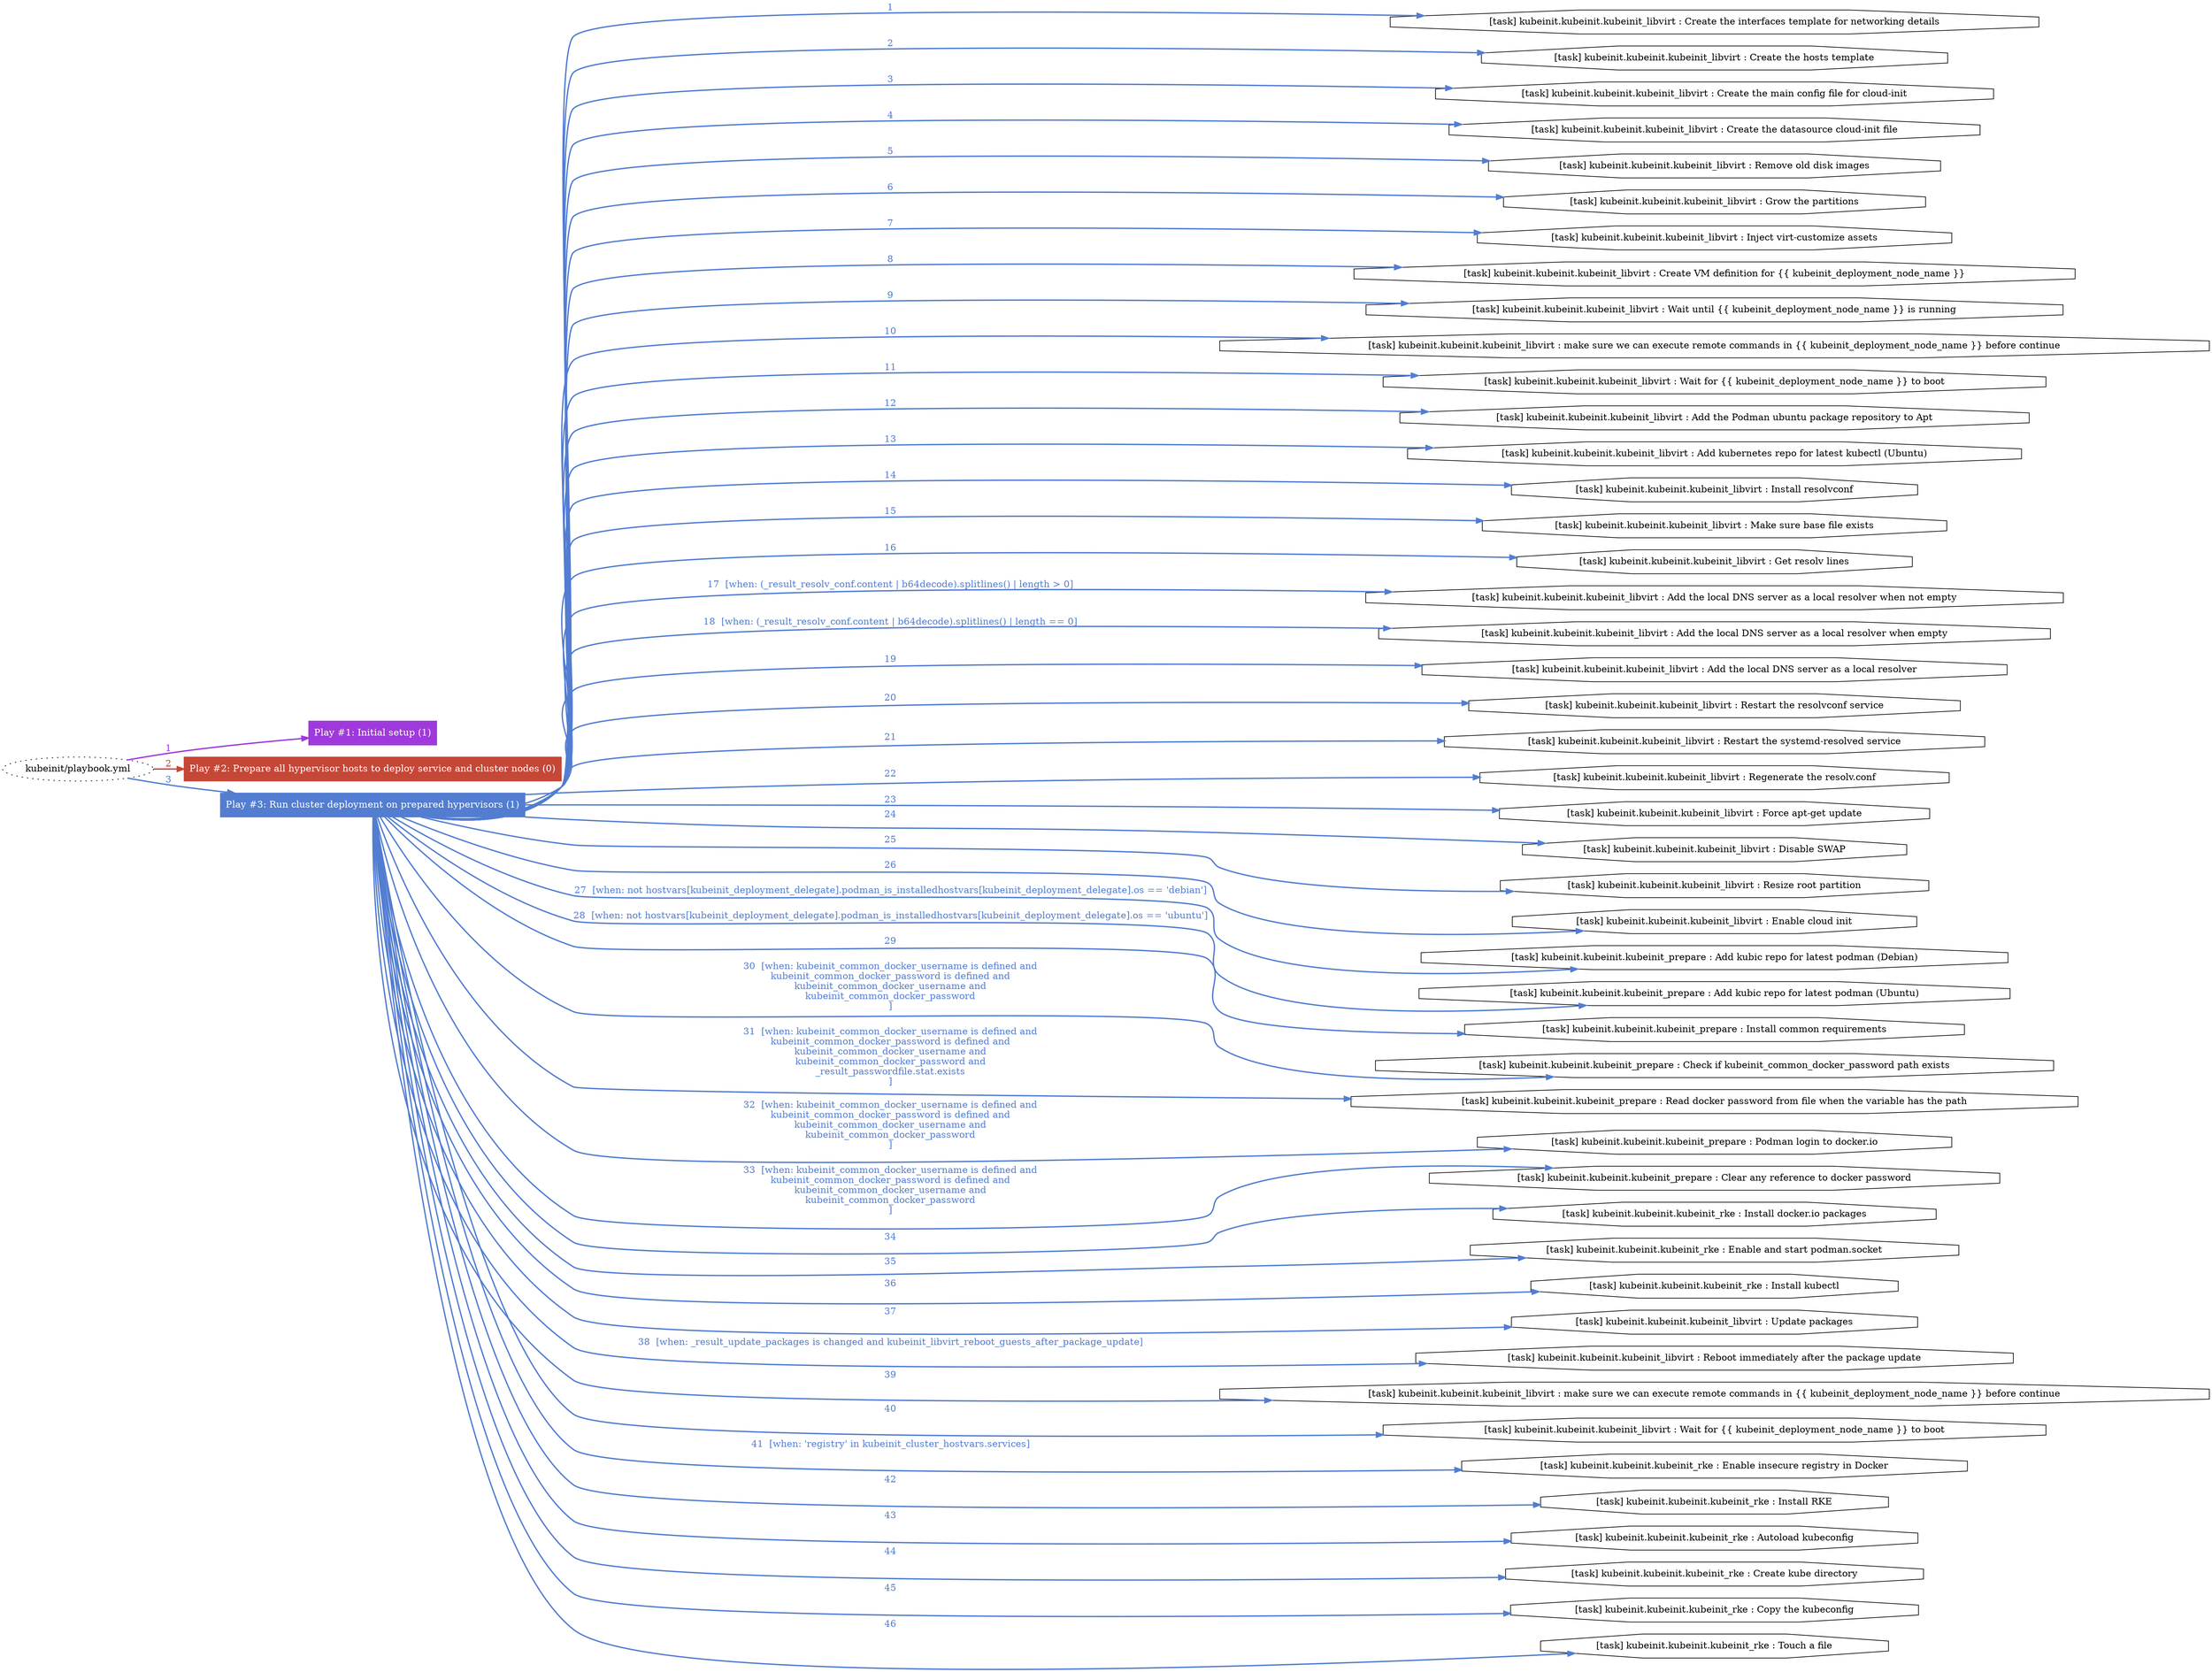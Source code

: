 digraph "kubeinit/playbook.yml "{
	graph [concentrate=true ordering=in rankdir=LR ratio=fill]
	edge [esep=5 sep=10]
	"kubeinit/playbook.yml" [id=root_node style=dotted]
	subgraph "Play #1: Initial setup (1) "{
		"Play #1: Initial setup (1)" [color="#a039dc" fontcolor="#ffffff" id="play_01e1d7f4-fd53-4c20-aab3-d9f29da7600a" shape=box style=filled tooltip=localhost]
		"kubeinit/playbook.yml" -> "Play #1: Initial setup (1)" [label=1 color="#a039dc" fontcolor="#a039dc" id="edge_3a5c5371-5d30-4031-a452-6457bd83b1aa" style=bold]
	}
	subgraph "Play #2: Prepare all hypervisor hosts to deploy service and cluster nodes (0) "{
		"Play #2: Prepare all hypervisor hosts to deploy service and cluster nodes (0)" [color="#c54737" fontcolor="#ffffff" id="play_4c965a22-b568-4c7a-b8d0-8e733b8e8696" shape=box style=filled tooltip=""]
		"kubeinit/playbook.yml" -> "Play #2: Prepare all hypervisor hosts to deploy service and cluster nodes (0)" [label=2 color="#c54737" fontcolor="#c54737" id="edge_d4fc1801-6229-494d-84fd-6b9052e881e7" style=bold]
	}
	subgraph "Play #3: Run cluster deployment on prepared hypervisors (1) "{
		"Play #3: Run cluster deployment on prepared hypervisors (1)" [color="#527dd1" fontcolor="#ffffff" id="play_209efb39-9374-463a-8e5b-36f0fa8f2b1f" shape=box style=filled tooltip=localhost]
		"kubeinit/playbook.yml" -> "Play #3: Run cluster deployment on prepared hypervisors (1)" [label=3 color="#527dd1" fontcolor="#527dd1" id="edge_1a93e78f-eeaa-479e-95b6-95da74a98593" style=bold]
		"task_212948bf-639b-4902-83c2-b87c7fb16137" [label="[task] kubeinit.kubeinit.kubeinit_libvirt : Create the interfaces template for networking details" id="task_212948bf-639b-4902-83c2-b87c7fb16137" shape=octagon tooltip="[task] kubeinit.kubeinit.kubeinit_libvirt : Create the interfaces template for networking details"]
		"Play #3: Run cluster deployment on prepared hypervisors (1)" -> "task_212948bf-639b-4902-83c2-b87c7fb16137" [label=1 color="#527dd1" fontcolor="#527dd1" id="edge_f3acf62b-5069-4723-82ed-81ed8dee8cc6" style=bold]
		"task_c792160b-aa4d-4eee-90ac-ce79b195f074" [label="[task] kubeinit.kubeinit.kubeinit_libvirt : Create the hosts template" id="task_c792160b-aa4d-4eee-90ac-ce79b195f074" shape=octagon tooltip="[task] kubeinit.kubeinit.kubeinit_libvirt : Create the hosts template"]
		"Play #3: Run cluster deployment on prepared hypervisors (1)" -> "task_c792160b-aa4d-4eee-90ac-ce79b195f074" [label=2 color="#527dd1" fontcolor="#527dd1" id="edge_244ae239-14f7-48b6-a78b-354b758c8a2c" style=bold]
		"task_6ef55926-9f75-4980-aeef-84078d2e50e4" [label="[task] kubeinit.kubeinit.kubeinit_libvirt : Create the main config file for cloud-init" id="task_6ef55926-9f75-4980-aeef-84078d2e50e4" shape=octagon tooltip="[task] kubeinit.kubeinit.kubeinit_libvirt : Create the main config file for cloud-init"]
		"Play #3: Run cluster deployment on prepared hypervisors (1)" -> "task_6ef55926-9f75-4980-aeef-84078d2e50e4" [label=3 color="#527dd1" fontcolor="#527dd1" id="edge_5d89148d-8ccc-4b28-bc53-bd3d8e770c55" style=bold]
		"task_16cb20a3-2b67-42cd-a0f1-c9dc7825dcc9" [label="[task] kubeinit.kubeinit.kubeinit_libvirt : Create the datasource cloud-init file" id="task_16cb20a3-2b67-42cd-a0f1-c9dc7825dcc9" shape=octagon tooltip="[task] kubeinit.kubeinit.kubeinit_libvirt : Create the datasource cloud-init file"]
		"Play #3: Run cluster deployment on prepared hypervisors (1)" -> "task_16cb20a3-2b67-42cd-a0f1-c9dc7825dcc9" [label=4 color="#527dd1" fontcolor="#527dd1" id="edge_44274516-323b-4baf-9afb-004c2b7a2d11" style=bold]
		"task_66f7e4bc-61dc-4859-8d70-e3f6d70e1569" [label="[task] kubeinit.kubeinit.kubeinit_libvirt : Remove old disk images" id="task_66f7e4bc-61dc-4859-8d70-e3f6d70e1569" shape=octagon tooltip="[task] kubeinit.kubeinit.kubeinit_libvirt : Remove old disk images"]
		"Play #3: Run cluster deployment on prepared hypervisors (1)" -> "task_66f7e4bc-61dc-4859-8d70-e3f6d70e1569" [label=5 color="#527dd1" fontcolor="#527dd1" id="edge_bc137bd3-2823-4dd8-8d4b-b6e79a306242" style=bold]
		"task_804106c9-6e02-444f-aa4f-0064705c24a6" [label="[task] kubeinit.kubeinit.kubeinit_libvirt : Grow the partitions" id="task_804106c9-6e02-444f-aa4f-0064705c24a6" shape=octagon tooltip="[task] kubeinit.kubeinit.kubeinit_libvirt : Grow the partitions"]
		"Play #3: Run cluster deployment on prepared hypervisors (1)" -> "task_804106c9-6e02-444f-aa4f-0064705c24a6" [label=6 color="#527dd1" fontcolor="#527dd1" id="edge_4ba2f6f9-1a3c-476d-a399-61e2f76ae13d" style=bold]
		"task_be905776-5298-4b8e-b99b-9e98a19fb59b" [label="[task] kubeinit.kubeinit.kubeinit_libvirt : Inject virt-customize assets" id="task_be905776-5298-4b8e-b99b-9e98a19fb59b" shape=octagon tooltip="[task] kubeinit.kubeinit.kubeinit_libvirt : Inject virt-customize assets"]
		"Play #3: Run cluster deployment on prepared hypervisors (1)" -> "task_be905776-5298-4b8e-b99b-9e98a19fb59b" [label=7 color="#527dd1" fontcolor="#527dd1" id="edge_48795a7e-1d75-44f9-8ebe-2c9abf21528b" style=bold]
		"task_82e12a1a-fdb8-4f95-ae35-e0b634632623" [label="[task] kubeinit.kubeinit.kubeinit_libvirt : Create VM definition for {{ kubeinit_deployment_node_name }}" id="task_82e12a1a-fdb8-4f95-ae35-e0b634632623" shape=octagon tooltip="[task] kubeinit.kubeinit.kubeinit_libvirt : Create VM definition for {{ kubeinit_deployment_node_name }}"]
		"Play #3: Run cluster deployment on prepared hypervisors (1)" -> "task_82e12a1a-fdb8-4f95-ae35-e0b634632623" [label=8 color="#527dd1" fontcolor="#527dd1" id="edge_b3a788c6-5fad-4cce-a354-56288ad26d30" style=bold]
		"task_4632ad2b-c1e2-4583-81bb-22254cf47548" [label="[task] kubeinit.kubeinit.kubeinit_libvirt : Wait until {{ kubeinit_deployment_node_name }} is running" id="task_4632ad2b-c1e2-4583-81bb-22254cf47548" shape=octagon tooltip="[task] kubeinit.kubeinit.kubeinit_libvirt : Wait until {{ kubeinit_deployment_node_name }} is running"]
		"Play #3: Run cluster deployment on prepared hypervisors (1)" -> "task_4632ad2b-c1e2-4583-81bb-22254cf47548" [label=9 color="#527dd1" fontcolor="#527dd1" id="edge_f9f0a5b8-9f81-46c2-883b-8d0634fd0e23" style=bold]
		"task_3bbcfd64-960b-4afb-a7e2-fb7d45e1e0cc" [label="[task] kubeinit.kubeinit.kubeinit_libvirt : make sure we can execute remote commands in {{ kubeinit_deployment_node_name }} before continue" id="task_3bbcfd64-960b-4afb-a7e2-fb7d45e1e0cc" shape=octagon tooltip="[task] kubeinit.kubeinit.kubeinit_libvirt : make sure we can execute remote commands in {{ kubeinit_deployment_node_name }} before continue"]
		"Play #3: Run cluster deployment on prepared hypervisors (1)" -> "task_3bbcfd64-960b-4afb-a7e2-fb7d45e1e0cc" [label=10 color="#527dd1" fontcolor="#527dd1" id="edge_bc123ad7-6dba-4f78-9d44-47cb31506bae" style=bold]
		"task_d44dd63b-fb28-4216-b50a-cede6a191876" [label="[task] kubeinit.kubeinit.kubeinit_libvirt : Wait for {{ kubeinit_deployment_node_name }} to boot" id="task_d44dd63b-fb28-4216-b50a-cede6a191876" shape=octagon tooltip="[task] kubeinit.kubeinit.kubeinit_libvirt : Wait for {{ kubeinit_deployment_node_name }} to boot"]
		"Play #3: Run cluster deployment on prepared hypervisors (1)" -> "task_d44dd63b-fb28-4216-b50a-cede6a191876" [label=11 color="#527dd1" fontcolor="#527dd1" id="edge_1b650f82-1fed-4609-872d-3a002954986f" style=bold]
		"task_f99a61b2-ba6a-4a29-8873-16cd2a893eb2" [label="[task] kubeinit.kubeinit.kubeinit_libvirt : Add the Podman ubuntu package repository to Apt" id="task_f99a61b2-ba6a-4a29-8873-16cd2a893eb2" shape=octagon tooltip="[task] kubeinit.kubeinit.kubeinit_libvirt : Add the Podman ubuntu package repository to Apt"]
		"Play #3: Run cluster deployment on prepared hypervisors (1)" -> "task_f99a61b2-ba6a-4a29-8873-16cd2a893eb2" [label=12 color="#527dd1" fontcolor="#527dd1" id="edge_5a4f3abe-aa17-4669-b77d-a4483f9a9a24" style=bold]
		"task_c3f4c853-570d-4443-acd6-73ff30928eb2" [label="[task] kubeinit.kubeinit.kubeinit_libvirt : Add kubernetes repo for latest kubectl (Ubuntu)" id="task_c3f4c853-570d-4443-acd6-73ff30928eb2" shape=octagon tooltip="[task] kubeinit.kubeinit.kubeinit_libvirt : Add kubernetes repo for latest kubectl (Ubuntu)"]
		"Play #3: Run cluster deployment on prepared hypervisors (1)" -> "task_c3f4c853-570d-4443-acd6-73ff30928eb2" [label=13 color="#527dd1" fontcolor="#527dd1" id="edge_cf5a5f19-b266-45e8-88e1-0383b12e7baa" style=bold]
		"task_3d721723-a579-4356-8351-92f73b26dc0f" [label="[task] kubeinit.kubeinit.kubeinit_libvirt : Install resolvconf" id="task_3d721723-a579-4356-8351-92f73b26dc0f" shape=octagon tooltip="[task] kubeinit.kubeinit.kubeinit_libvirt : Install resolvconf"]
		"Play #3: Run cluster deployment on prepared hypervisors (1)" -> "task_3d721723-a579-4356-8351-92f73b26dc0f" [label=14 color="#527dd1" fontcolor="#527dd1" id="edge_885994dd-9cba-4e52-bc47-a7a9a9126c79" style=bold]
		"task_7ddf4f5a-8ad9-41aa-b4aa-b8755a289f23" [label="[task] kubeinit.kubeinit.kubeinit_libvirt : Make sure base file exists" id="task_7ddf4f5a-8ad9-41aa-b4aa-b8755a289f23" shape=octagon tooltip="[task] kubeinit.kubeinit.kubeinit_libvirt : Make sure base file exists"]
		"Play #3: Run cluster deployment on prepared hypervisors (1)" -> "task_7ddf4f5a-8ad9-41aa-b4aa-b8755a289f23" [label=15 color="#527dd1" fontcolor="#527dd1" id="edge_5b467a56-ce69-44aa-9468-c70b0f70d304" style=bold]
		"task_0a0536fa-e70a-47ac-8ae0-6f51931c6730" [label="[task] kubeinit.kubeinit.kubeinit_libvirt : Get resolv lines" id="task_0a0536fa-e70a-47ac-8ae0-6f51931c6730" shape=octagon tooltip="[task] kubeinit.kubeinit.kubeinit_libvirt : Get resolv lines"]
		"Play #3: Run cluster deployment on prepared hypervisors (1)" -> "task_0a0536fa-e70a-47ac-8ae0-6f51931c6730" [label=16 color="#527dd1" fontcolor="#527dd1" id="edge_f49ad0be-7fed-470f-9bea-acb33be545b7" style=bold]
		"task_f4f0ac6a-e138-497d-a1e3-3d084af79858" [label="[task] kubeinit.kubeinit.kubeinit_libvirt : Add the local DNS server as a local resolver when not empty" id="task_f4f0ac6a-e138-497d-a1e3-3d084af79858" shape=octagon tooltip="[task] kubeinit.kubeinit.kubeinit_libvirt : Add the local DNS server as a local resolver when not empty"]
		"Play #3: Run cluster deployment on prepared hypervisors (1)" -> "task_f4f0ac6a-e138-497d-a1e3-3d084af79858" [label="17  [when: (_result_resolv_conf.content | b64decode).splitlines() | length > 0]" color="#527dd1" fontcolor="#527dd1" id="edge_6a93fd14-21e0-457d-80fc-56523177ba72" style=bold]
		"task_63a88a9b-2e31-42e0-8586-e923d0b150f2" [label="[task] kubeinit.kubeinit.kubeinit_libvirt : Add the local DNS server as a local resolver when empty" id="task_63a88a9b-2e31-42e0-8586-e923d0b150f2" shape=octagon tooltip="[task] kubeinit.kubeinit.kubeinit_libvirt : Add the local DNS server as a local resolver when empty"]
		"Play #3: Run cluster deployment on prepared hypervisors (1)" -> "task_63a88a9b-2e31-42e0-8586-e923d0b150f2" [label="18  [when: (_result_resolv_conf.content | b64decode).splitlines() | length == 0]" color="#527dd1" fontcolor="#527dd1" id="edge_586b7eda-cfd1-4a3e-8749-9e7d89f7ec4d" style=bold]
		"task_11ca09b1-e1fd-47e6-abce-74fbabc632ef" [label="[task] kubeinit.kubeinit.kubeinit_libvirt : Add the local DNS server as a local resolver" id="task_11ca09b1-e1fd-47e6-abce-74fbabc632ef" shape=octagon tooltip="[task] kubeinit.kubeinit.kubeinit_libvirt : Add the local DNS server as a local resolver"]
		"Play #3: Run cluster deployment on prepared hypervisors (1)" -> "task_11ca09b1-e1fd-47e6-abce-74fbabc632ef" [label=19 color="#527dd1" fontcolor="#527dd1" id="edge_0e8bab33-05ac-4a37-a4d1-b385363d3d62" style=bold]
		"task_cc78a42c-369c-421c-9e7a-91275ce59395" [label="[task] kubeinit.kubeinit.kubeinit_libvirt : Restart the resolvconf service" id="task_cc78a42c-369c-421c-9e7a-91275ce59395" shape=octagon tooltip="[task] kubeinit.kubeinit.kubeinit_libvirt : Restart the resolvconf service"]
		"Play #3: Run cluster deployment on prepared hypervisors (1)" -> "task_cc78a42c-369c-421c-9e7a-91275ce59395" [label=20 color="#527dd1" fontcolor="#527dd1" id="edge_c2064190-fe8c-4a41-ae9e-fec666ad7c53" style=bold]
		"task_f3effa2f-4dc3-40be-aac6-ee92af2f8509" [label="[task] kubeinit.kubeinit.kubeinit_libvirt : Restart the systemd-resolved service" id="task_f3effa2f-4dc3-40be-aac6-ee92af2f8509" shape=octagon tooltip="[task] kubeinit.kubeinit.kubeinit_libvirt : Restart the systemd-resolved service"]
		"Play #3: Run cluster deployment on prepared hypervisors (1)" -> "task_f3effa2f-4dc3-40be-aac6-ee92af2f8509" [label=21 color="#527dd1" fontcolor="#527dd1" id="edge_c619ff48-74f0-405e-a1fe-3e02212c8256" style=bold]
		"task_9d8330aa-b18f-4cd2-ab9a-32f350077b92" [label="[task] kubeinit.kubeinit.kubeinit_libvirt : Regenerate the resolv.conf" id="task_9d8330aa-b18f-4cd2-ab9a-32f350077b92" shape=octagon tooltip="[task] kubeinit.kubeinit.kubeinit_libvirt : Regenerate the resolv.conf"]
		"Play #3: Run cluster deployment on prepared hypervisors (1)" -> "task_9d8330aa-b18f-4cd2-ab9a-32f350077b92" [label=22 color="#527dd1" fontcolor="#527dd1" id="edge_908bbcf0-5f82-4a97-81c5-afe1381171e0" style=bold]
		"task_71059773-48be-40a7-a2dc-a9a29e016f9c" [label="[task] kubeinit.kubeinit.kubeinit_libvirt : Force apt-get update" id="task_71059773-48be-40a7-a2dc-a9a29e016f9c" shape=octagon tooltip="[task] kubeinit.kubeinit.kubeinit_libvirt : Force apt-get update"]
		"Play #3: Run cluster deployment on prepared hypervisors (1)" -> "task_71059773-48be-40a7-a2dc-a9a29e016f9c" [label=23 color="#527dd1" fontcolor="#527dd1" id="edge_8174f12f-3c1b-47f0-b0ad-3c5449a5f72b" style=bold]
		"task_4bf7ad7f-e2f7-4510-82a1-d6943ea5c9bd" [label="[task] kubeinit.kubeinit.kubeinit_libvirt : Disable SWAP" id="task_4bf7ad7f-e2f7-4510-82a1-d6943ea5c9bd" shape=octagon tooltip="[task] kubeinit.kubeinit.kubeinit_libvirt : Disable SWAP"]
		"Play #3: Run cluster deployment on prepared hypervisors (1)" -> "task_4bf7ad7f-e2f7-4510-82a1-d6943ea5c9bd" [label=24 color="#527dd1" fontcolor="#527dd1" id="edge_bd464179-28a2-4248-a4ba-5878b85689f0" style=bold]
		"task_346d1a54-21fe-4162-8471-c36b9dd90305" [label="[task] kubeinit.kubeinit.kubeinit_libvirt : Resize root partition" id="task_346d1a54-21fe-4162-8471-c36b9dd90305" shape=octagon tooltip="[task] kubeinit.kubeinit.kubeinit_libvirt : Resize root partition"]
		"Play #3: Run cluster deployment on prepared hypervisors (1)" -> "task_346d1a54-21fe-4162-8471-c36b9dd90305" [label=25 color="#527dd1" fontcolor="#527dd1" id="edge_9536dd8b-c850-47fd-be42-7201144f1c20" style=bold]
		"task_655b67f5-e555-4aea-b41d-f6d75fd7dacd" [label="[task] kubeinit.kubeinit.kubeinit_libvirt : Enable cloud init" id="task_655b67f5-e555-4aea-b41d-f6d75fd7dacd" shape=octagon tooltip="[task] kubeinit.kubeinit.kubeinit_libvirt : Enable cloud init"]
		"Play #3: Run cluster deployment on prepared hypervisors (1)" -> "task_655b67f5-e555-4aea-b41d-f6d75fd7dacd" [label=26 color="#527dd1" fontcolor="#527dd1" id="edge_1c4ccac8-20ad-497a-8998-7072436fb8a7" style=bold]
		"task_1c17b4dd-7b5c-4194-bf55-9e5462aacdb0" [label="[task] kubeinit.kubeinit.kubeinit_prepare : Add kubic repo for latest podman (Debian)" id="task_1c17b4dd-7b5c-4194-bf55-9e5462aacdb0" shape=octagon tooltip="[task] kubeinit.kubeinit.kubeinit_prepare : Add kubic repo for latest podman (Debian)"]
		"Play #3: Run cluster deployment on prepared hypervisors (1)" -> "task_1c17b4dd-7b5c-4194-bf55-9e5462aacdb0" [label="27  [when: not hostvars[kubeinit_deployment_delegate].podman_is_installedhostvars[kubeinit_deployment_delegate].os == 'debian']" color="#527dd1" fontcolor="#527dd1" id="edge_61ad9838-3a51-4a55-9f64-ee0297cc8e2e" style=bold]
		"task_84d06c84-2415-40d7-be23-9bbabdff11cd" [label="[task] kubeinit.kubeinit.kubeinit_prepare : Add kubic repo for latest podman (Ubuntu)" id="task_84d06c84-2415-40d7-be23-9bbabdff11cd" shape=octagon tooltip="[task] kubeinit.kubeinit.kubeinit_prepare : Add kubic repo for latest podman (Ubuntu)"]
		"Play #3: Run cluster deployment on prepared hypervisors (1)" -> "task_84d06c84-2415-40d7-be23-9bbabdff11cd" [label="28  [when: not hostvars[kubeinit_deployment_delegate].podman_is_installedhostvars[kubeinit_deployment_delegate].os == 'ubuntu']" color="#527dd1" fontcolor="#527dd1" id="edge_83c589e1-b4ab-42ee-96a3-bfbe8ed60e0f" style=bold]
		"task_a5332d15-5ec3-4859-afc2-45bf2b3d2c9d" [label="[task] kubeinit.kubeinit.kubeinit_prepare : Install common requirements" id="task_a5332d15-5ec3-4859-afc2-45bf2b3d2c9d" shape=octagon tooltip="[task] kubeinit.kubeinit.kubeinit_prepare : Install common requirements"]
		"Play #3: Run cluster deployment on prepared hypervisors (1)" -> "task_a5332d15-5ec3-4859-afc2-45bf2b3d2c9d" [label=29 color="#527dd1" fontcolor="#527dd1" id="edge_54de4a93-025d-4488-bb19-9b60d64a5764" style=bold]
		"task_9f2cc239-171b-4c33-b93c-0ac40199b0b3" [label="[task] kubeinit.kubeinit.kubeinit_prepare : Check if kubeinit_common_docker_password path exists" id="task_9f2cc239-171b-4c33-b93c-0ac40199b0b3" shape=octagon tooltip="[task] kubeinit.kubeinit.kubeinit_prepare : Check if kubeinit_common_docker_password path exists"]
		"Play #3: Run cluster deployment on prepared hypervisors (1)" -> "task_9f2cc239-171b-4c33-b93c-0ac40199b0b3" [label="30  [when: kubeinit_common_docker_username is defined and
kubeinit_common_docker_password is defined and
kubeinit_common_docker_username and
kubeinit_common_docker_password
]" color="#527dd1" fontcolor="#527dd1" id="edge_0d8771f0-610b-46a0-ad47-6b3b01ef937c" style=bold]
		"task_fb9f700f-9af9-4c18-b024-dc08a8074d35" [label="[task] kubeinit.kubeinit.kubeinit_prepare : Read docker password from file when the variable has the path" id="task_fb9f700f-9af9-4c18-b024-dc08a8074d35" shape=octagon tooltip="[task] kubeinit.kubeinit.kubeinit_prepare : Read docker password from file when the variable has the path"]
		"Play #3: Run cluster deployment on prepared hypervisors (1)" -> "task_fb9f700f-9af9-4c18-b024-dc08a8074d35" [label="31  [when: kubeinit_common_docker_username is defined and
kubeinit_common_docker_password is defined and
kubeinit_common_docker_username and
kubeinit_common_docker_password and
_result_passwordfile.stat.exists
]" color="#527dd1" fontcolor="#527dd1" id="edge_3210b71a-c07b-452e-b917-8e83de02fd0f" style=bold]
		"task_ec25484d-46de-4271-86e4-66bae318f13e" [label="[task] kubeinit.kubeinit.kubeinit_prepare : Podman login to docker.io" id="task_ec25484d-46de-4271-86e4-66bae318f13e" shape=octagon tooltip="[task] kubeinit.kubeinit.kubeinit_prepare : Podman login to docker.io"]
		"Play #3: Run cluster deployment on prepared hypervisors (1)" -> "task_ec25484d-46de-4271-86e4-66bae318f13e" [label="32  [when: kubeinit_common_docker_username is defined and
kubeinit_common_docker_password is defined and
kubeinit_common_docker_username and
kubeinit_common_docker_password
]" color="#527dd1" fontcolor="#527dd1" id="edge_4b14109a-c074-49c1-b1a9-4bc513784343" style=bold]
		"task_7e6faf58-247b-46be-892f-45a7436c6ad8" [label="[task] kubeinit.kubeinit.kubeinit_prepare : Clear any reference to docker password" id="task_7e6faf58-247b-46be-892f-45a7436c6ad8" shape=octagon tooltip="[task] kubeinit.kubeinit.kubeinit_prepare : Clear any reference to docker password"]
		"Play #3: Run cluster deployment on prepared hypervisors (1)" -> "task_7e6faf58-247b-46be-892f-45a7436c6ad8" [label="33  [when: kubeinit_common_docker_username is defined and
kubeinit_common_docker_password is defined and
kubeinit_common_docker_username and
kubeinit_common_docker_password
]" color="#527dd1" fontcolor="#527dd1" id="edge_cfdf58fd-5312-4ff3-8f5b-09386e7042c7" style=bold]
		"task_3cbb54ab-961f-46cb-bd1f-46a2b80af5ab" [label="[task] kubeinit.kubeinit.kubeinit_rke : Install docker.io packages" id="task_3cbb54ab-961f-46cb-bd1f-46a2b80af5ab" shape=octagon tooltip="[task] kubeinit.kubeinit.kubeinit_rke : Install docker.io packages"]
		"Play #3: Run cluster deployment on prepared hypervisors (1)" -> "task_3cbb54ab-961f-46cb-bd1f-46a2b80af5ab" [label=34 color="#527dd1" fontcolor="#527dd1" id="edge_730162d1-bb43-4e30-b9d8-3f89aeabdc61" style=bold]
		"task_e9056325-355e-4d0e-bc1b-e781a3e85991" [label="[task] kubeinit.kubeinit.kubeinit_rke : Enable and start podman.socket" id="task_e9056325-355e-4d0e-bc1b-e781a3e85991" shape=octagon tooltip="[task] kubeinit.kubeinit.kubeinit_rke : Enable and start podman.socket"]
		"Play #3: Run cluster deployment on prepared hypervisors (1)" -> "task_e9056325-355e-4d0e-bc1b-e781a3e85991" [label=35 color="#527dd1" fontcolor="#527dd1" id="edge_37faf65e-5f7f-41d9-9a1b-4effaee22d24" style=bold]
		"task_436a239e-e9e7-4141-9c72-d3ed0ec26a80" [label="[task] kubeinit.kubeinit.kubeinit_rke : Install kubectl" id="task_436a239e-e9e7-4141-9c72-d3ed0ec26a80" shape=octagon tooltip="[task] kubeinit.kubeinit.kubeinit_rke : Install kubectl"]
		"Play #3: Run cluster deployment on prepared hypervisors (1)" -> "task_436a239e-e9e7-4141-9c72-d3ed0ec26a80" [label=36 color="#527dd1" fontcolor="#527dd1" id="edge_4f24bab0-e5e3-428e-98e2-d7c4c45754fc" style=bold]
		"task_5b1d3548-741e-482f-9728-70ba10d4487a" [label="[task] kubeinit.kubeinit.kubeinit_libvirt : Update packages" id="task_5b1d3548-741e-482f-9728-70ba10d4487a" shape=octagon tooltip="[task] kubeinit.kubeinit.kubeinit_libvirt : Update packages"]
		"Play #3: Run cluster deployment on prepared hypervisors (1)" -> "task_5b1d3548-741e-482f-9728-70ba10d4487a" [label=37 color="#527dd1" fontcolor="#527dd1" id="edge_da6e2950-a9f6-4f3c-bcf4-f577d9fd4fb2" style=bold]
		"task_326a6df5-d2c0-482b-96b9-de0393ee470a" [label="[task] kubeinit.kubeinit.kubeinit_libvirt : Reboot immediately after the package update" id="task_326a6df5-d2c0-482b-96b9-de0393ee470a" shape=octagon tooltip="[task] kubeinit.kubeinit.kubeinit_libvirt : Reboot immediately after the package update"]
		"Play #3: Run cluster deployment on prepared hypervisors (1)" -> "task_326a6df5-d2c0-482b-96b9-de0393ee470a" [label="38  [when: _result_update_packages is changed and kubeinit_libvirt_reboot_guests_after_package_update]" color="#527dd1" fontcolor="#527dd1" id="edge_e1b8b119-f8ed-4415-8bd2-57d9dfaa6d8c" style=bold]
		"task_3168d754-0900-4afb-ae4f-df4e01138947" [label="[task] kubeinit.kubeinit.kubeinit_libvirt : make sure we can execute remote commands in {{ kubeinit_deployment_node_name }} before continue" id="task_3168d754-0900-4afb-ae4f-df4e01138947" shape=octagon tooltip="[task] kubeinit.kubeinit.kubeinit_libvirt : make sure we can execute remote commands in {{ kubeinit_deployment_node_name }} before continue"]
		"Play #3: Run cluster deployment on prepared hypervisors (1)" -> "task_3168d754-0900-4afb-ae4f-df4e01138947" [label=39 color="#527dd1" fontcolor="#527dd1" id="edge_9f411515-9d26-457e-8b07-493eed441891" style=bold]
		"task_84afabd6-e535-43b1-ba61-12791adfe186" [label="[task] kubeinit.kubeinit.kubeinit_libvirt : Wait for {{ kubeinit_deployment_node_name }} to boot" id="task_84afabd6-e535-43b1-ba61-12791adfe186" shape=octagon tooltip="[task] kubeinit.kubeinit.kubeinit_libvirt : Wait for {{ kubeinit_deployment_node_name }} to boot"]
		"Play #3: Run cluster deployment on prepared hypervisors (1)" -> "task_84afabd6-e535-43b1-ba61-12791adfe186" [label=40 color="#527dd1" fontcolor="#527dd1" id="edge_d911a68e-f79d-4b30-9d70-c379e3eda0ab" style=bold]
		"task_eada0bde-5109-4ea0-bf22-c3913341acfc" [label="[task] kubeinit.kubeinit.kubeinit_rke : Enable insecure registry in Docker" id="task_eada0bde-5109-4ea0-bf22-c3913341acfc" shape=octagon tooltip="[task] kubeinit.kubeinit.kubeinit_rke : Enable insecure registry in Docker"]
		"Play #3: Run cluster deployment on prepared hypervisors (1)" -> "task_eada0bde-5109-4ea0-bf22-c3913341acfc" [label="41  [when: 'registry' in kubeinit_cluster_hostvars.services]" color="#527dd1" fontcolor="#527dd1" id="edge_ad3890a6-d16a-40e4-9d77-83a4cfae2bd4" style=bold]
		"task_64d1158d-1ddb-4f02-aa7b-a1499e4ed047" [label="[task] kubeinit.kubeinit.kubeinit_rke : Install RKE" id="task_64d1158d-1ddb-4f02-aa7b-a1499e4ed047" shape=octagon tooltip="[task] kubeinit.kubeinit.kubeinit_rke : Install RKE"]
		"Play #3: Run cluster deployment on prepared hypervisors (1)" -> "task_64d1158d-1ddb-4f02-aa7b-a1499e4ed047" [label=42 color="#527dd1" fontcolor="#527dd1" id="edge_9dc6e117-53f9-4b03-87dc-7c200d0515a0" style=bold]
		"task_809bd854-05a7-44b1-a253-9edfa72f05c8" [label="[task] kubeinit.kubeinit.kubeinit_rke : Autoload kubeconfig" id="task_809bd854-05a7-44b1-a253-9edfa72f05c8" shape=octagon tooltip="[task] kubeinit.kubeinit.kubeinit_rke : Autoload kubeconfig"]
		"Play #3: Run cluster deployment on prepared hypervisors (1)" -> "task_809bd854-05a7-44b1-a253-9edfa72f05c8" [label=43 color="#527dd1" fontcolor="#527dd1" id="edge_414a619a-a870-4b3e-ad8e-b458fddf2c31" style=bold]
		"task_49971ff9-1d72-41ce-ba83-9d8662d34f37" [label="[task] kubeinit.kubeinit.kubeinit_rke : Create kube directory" id="task_49971ff9-1d72-41ce-ba83-9d8662d34f37" shape=octagon tooltip="[task] kubeinit.kubeinit.kubeinit_rke : Create kube directory"]
		"Play #3: Run cluster deployment on prepared hypervisors (1)" -> "task_49971ff9-1d72-41ce-ba83-9d8662d34f37" [label=44 color="#527dd1" fontcolor="#527dd1" id="edge_00474bc8-e91f-4679-9c5e-48239cd948b1" style=bold]
		"task_14ea6ff7-69d1-45f9-b9df-b9bf024b4ff9" [label="[task] kubeinit.kubeinit.kubeinit_rke : Copy the kubeconfig" id="task_14ea6ff7-69d1-45f9-b9df-b9bf024b4ff9" shape=octagon tooltip="[task] kubeinit.kubeinit.kubeinit_rke : Copy the kubeconfig"]
		"Play #3: Run cluster deployment on prepared hypervisors (1)" -> "task_14ea6ff7-69d1-45f9-b9df-b9bf024b4ff9" [label=45 color="#527dd1" fontcolor="#527dd1" id="edge_70787b61-4a6f-4e27-89ab-689f3280e07e" style=bold]
		"task_0d53d1bc-1cc5-4e3e-8e84-5ba2a8765fe4" [label="[task] kubeinit.kubeinit.kubeinit_rke : Touch a file" id="task_0d53d1bc-1cc5-4e3e-8e84-5ba2a8765fe4" shape=octagon tooltip="[task] kubeinit.kubeinit.kubeinit_rke : Touch a file"]
		"Play #3: Run cluster deployment on prepared hypervisors (1)" -> "task_0d53d1bc-1cc5-4e3e-8e84-5ba2a8765fe4" [label=46 color="#527dd1" fontcolor="#527dd1" id="edge_180e3d2b-7571-4fcb-ba79-b406f9448e45" style=bold]
	}
}
